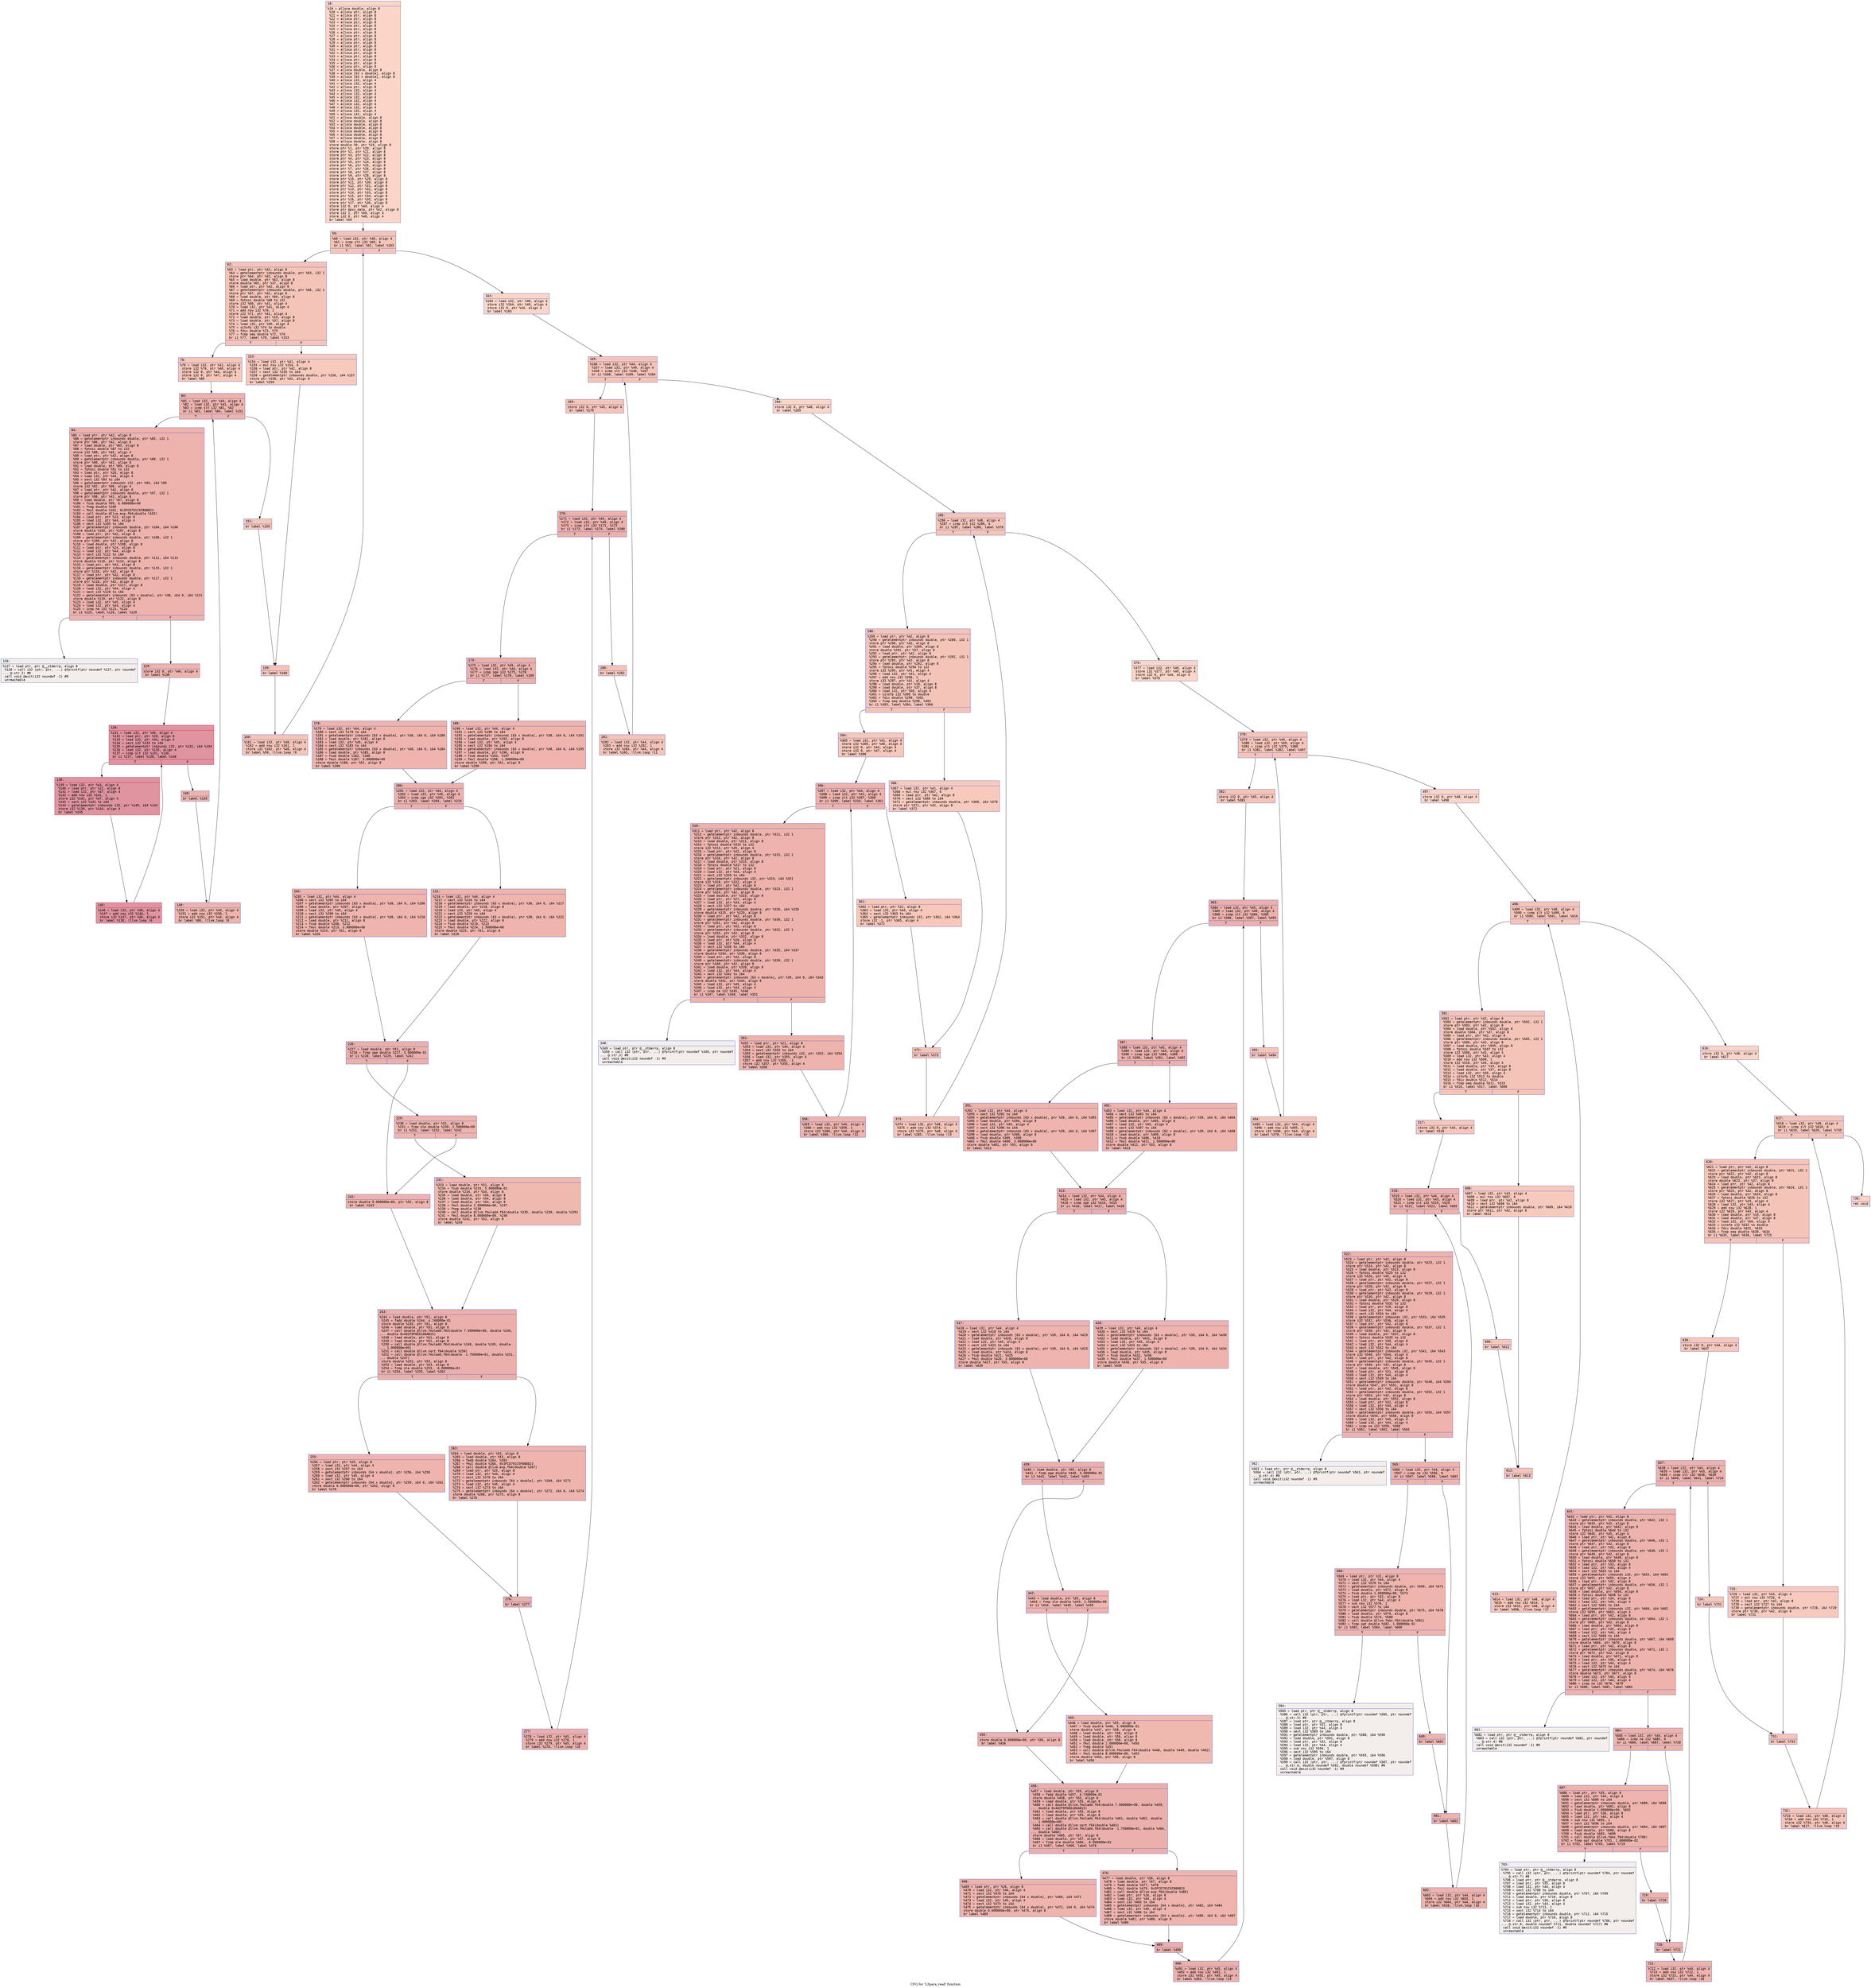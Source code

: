 digraph "CFG for 'L3para_read' function" {
	label="CFG for 'L3para_read' function";

	Node0x600000f6e530 [shape=record,color="#3d50c3ff", style=filled, fillcolor="#f5a08170" fontname="Courier",label="{18:\l|  %19 = alloca double, align 8\l  %20 = alloca ptr, align 8\l  %21 = alloca ptr, align 8\l  %22 = alloca ptr, align 8\l  %23 = alloca ptr, align 8\l  %24 = alloca ptr, align 8\l  %25 = alloca ptr, align 8\l  %26 = alloca ptr, align 8\l  %27 = alloca ptr, align 8\l  %28 = alloca ptr, align 8\l  %29 = alloca ptr, align 8\l  %30 = alloca ptr, align 8\l  %31 = alloca ptr, align 8\l  %32 = alloca ptr, align 8\l  %33 = alloca ptr, align 8\l  %34 = alloca ptr, align 8\l  %35 = alloca ptr, align 8\l  %36 = alloca ptr, align 8\l  %37 = alloca double, align 8\l  %38 = alloca [63 x double], align 8\l  %39 = alloca [63 x double], align 8\l  %40 = alloca i32, align 4\l  %41 = alloca i32, align 4\l  %42 = alloca ptr, align 8\l  %43 = alloca i32, align 4\l  %44 = alloca i32, align 4\l  %45 = alloca i32, align 4\l  %46 = alloca i32, align 4\l  %47 = alloca i32, align 4\l  %48 = alloca i32, align 4\l  %49 = alloca i32, align 4\l  %50 = alloca i32, align 4\l  %51 = alloca double, align 8\l  %52 = alloca double, align 8\l  %53 = alloca double, align 8\l  %54 = alloca double, align 8\l  %55 = alloca double, align 8\l  %56 = alloca double, align 8\l  %57 = alloca double, align 8\l  %58 = alloca double, align 8\l  store double %0, ptr %19, align 8\l  store ptr %1, ptr %20, align 8\l  store ptr %2, ptr %21, align 8\l  store ptr %3, ptr %22, align 8\l  store ptr %4, ptr %23, align 8\l  store ptr %5, ptr %24, align 8\l  store ptr %6, ptr %25, align 8\l  store ptr %7, ptr %26, align 8\l  store ptr %8, ptr %27, align 8\l  store ptr %9, ptr %28, align 8\l  store ptr %10, ptr %29, align 8\l  store ptr %11, ptr %30, align 8\l  store ptr %12, ptr %31, align 8\l  store ptr %13, ptr %32, align 8\l  store ptr %14, ptr %33, align 8\l  store ptr %15, ptr %34, align 8\l  store ptr %16, ptr %35, align 8\l  store ptr %17, ptr %36, align 8\l  store i32 0, ptr %40, align 4\l  store ptr @psy_data, ptr %42, align 8\l  store i32 1, ptr %50, align 4\l  store i32 0, ptr %48, align 4\l  br label %59\l}"];
	Node0x600000f6e530 -> Node0x600000f6efd0[tooltip="18 -> 59\nProbability 100.00%" ];
	Node0x600000f6efd0 [shape=record,color="#3d50c3ff", style=filled, fillcolor="#e97a5f70" fontname="Courier",label="{59:\l|  %60 = load i32, ptr %48, align 4\l  %61 = icmp slt i32 %60, 6\l  br i1 %61, label %62, label %163\l|{<s0>T|<s1>F}}"];
	Node0x600000f6efd0:s0 -> Node0x600000f6f020[tooltip="59 -> 62\nProbability 96.88%" ];
	Node0x600000f6efd0:s1 -> Node0x600000f6f4d0[tooltip="59 -> 163\nProbability 3.12%" ];
	Node0x600000f6f020 [shape=record,color="#3d50c3ff", style=filled, fillcolor="#e97a5f70" fontname="Courier",label="{62:\l|  %63 = load ptr, ptr %42, align 8\l  %64 = getelementptr inbounds double, ptr %63, i32 1\l  store ptr %64, ptr %42, align 8\l  %65 = load double, ptr %63, align 8\l  store double %65, ptr %37, align 8\l  %66 = load ptr, ptr %42, align 8\l  %67 = getelementptr inbounds double, ptr %66, i32 1\l  store ptr %67, ptr %42, align 8\l  %68 = load double, ptr %66, align 8\l  %69 = fptosi double %68 to i32\l  store i32 %69, ptr %41, align 4\l  %70 = load i32, ptr %41, align 4\l  %71 = add nsw i32 %70, 1\l  store i32 %71, ptr %41, align 4\l  %72 = load double, ptr %19, align 8\l  %73 = load double, ptr %37, align 8\l  %74 = load i32, ptr %50, align 4\l  %75 = sitofp i32 %74 to double\l  %76 = fdiv double %73, %75\l  %77 = fcmp oeq double %72, %76\l  br i1 %77, label %78, label %153\l|{<s0>T|<s1>F}}"];
	Node0x600000f6f020:s0 -> Node0x600000f6f070[tooltip="62 -> 78\nProbability 62.50%" ];
	Node0x600000f6f020:s1 -> Node0x600000f6f3e0[tooltip="62 -> 153\nProbability 37.50%" ];
	Node0x600000f6f070 [shape=record,color="#3d50c3ff", style=filled, fillcolor="#ec7f6370" fontname="Courier",label="{78:\l|  %79 = load i32, ptr %41, align 4\l  store i32 %79, ptr %40, align 4\l  store i32 0, ptr %44, align 4\l  store i32 0, ptr %47, align 4\l  br label %80\l}"];
	Node0x600000f6f070 -> Node0x600000f6f0c0[tooltip="78 -> 80\nProbability 100.00%" ];
	Node0x600000f6f0c0 [shape=record,color="#3d50c3ff", style=filled, fillcolor="#d6524470" fontname="Courier",label="{80:\l|  %81 = load i32, ptr %44, align 4\l  %82 = load i32, ptr %41, align 4\l  %83 = icmp slt i32 %81, %82\l  br i1 %83, label %84, label %152\l|{<s0>T|<s1>F}}"];
	Node0x600000f6f0c0:s0 -> Node0x600000f6f110[tooltip="80 -> 84\nProbability 96.88%" ];
	Node0x600000f6f0c0:s1 -> Node0x600000f6f390[tooltip="80 -> 152\nProbability 3.12%" ];
	Node0x600000f6f110 [shape=record,color="#3d50c3ff", style=filled, fillcolor="#d6524470" fontname="Courier",label="{84:\l|  %85 = load ptr, ptr %42, align 8\l  %86 = getelementptr inbounds double, ptr %85, i32 1\l  store ptr %86, ptr %42, align 8\l  %87 = load double, ptr %85, align 8\l  %88 = fptosi double %87 to i32\l  store i32 %88, ptr %45, align 4\l  %89 = load ptr, ptr %42, align 8\l  %90 = getelementptr inbounds double, ptr %89, i32 1\l  store ptr %90, ptr %42, align 8\l  %91 = load double, ptr %89, align 8\l  %92 = fptosi double %91 to i32\l  %93 = load ptr, ptr %20, align 8\l  %94 = load i32, ptr %44, align 4\l  %95 = sext i32 %94 to i64\l  %96 = getelementptr inbounds i32, ptr %93, i64 %95\l  store i32 %92, ptr %96, align 4\l  %97 = load ptr, ptr %42, align 8\l  %98 = getelementptr inbounds double, ptr %97, i32 1\l  store ptr %98, ptr %42, align 8\l  %99 = load double, ptr %97, align 8\l  %100 = fsub double %99, 6.000000e+00\l  %101 = fneg double %100\l  %102 = fmul double %101, 0x3FCD791C5F888823\l  %103 = call double @llvm.exp.f64(double %102)\l  %104 = load ptr, ptr %23, align 8\l  %105 = load i32, ptr %44, align 4\l  %106 = sext i32 %105 to i64\l  %107 = getelementptr inbounds double, ptr %104, i64 %106\l  store double %103, ptr %107, align 8\l  %108 = load ptr, ptr %42, align 8\l  %109 = getelementptr inbounds double, ptr %108, i32 1\l  store ptr %109, ptr %42, align 8\l  %110 = load double, ptr %108, align 8\l  %111 = load ptr, ptr %24, align 8\l  %112 = load i32, ptr %44, align 4\l  %113 = sext i32 %112 to i64\l  %114 = getelementptr inbounds double, ptr %111, i64 %113\l  store double %110, ptr %114, align 8\l  %115 = load ptr, ptr %42, align 8\l  %116 = getelementptr inbounds double, ptr %115, i32 1\l  store ptr %116, ptr %42, align 8\l  %117 = load ptr, ptr %42, align 8\l  %118 = getelementptr inbounds double, ptr %117, i32 1\l  store ptr %118, ptr %42, align 8\l  %119 = load double, ptr %117, align 8\l  %120 = load i32, ptr %44, align 4\l  %121 = sext i32 %120 to i64\l  %122 = getelementptr inbounds [63 x double], ptr %38, i64 0, i64 %121\l  store double %119, ptr %122, align 8\l  %123 = load i32, ptr %45, align 4\l  %124 = load i32, ptr %44, align 4\l  %125 = icmp ne i32 %123, %124\l  br i1 %125, label %126, label %129\l|{<s0>T|<s1>F}}"];
	Node0x600000f6f110:s0 -> Node0x600000f6f160[tooltip="84 -> 126\nProbability 0.00%" ];
	Node0x600000f6f110:s1 -> Node0x600000f6f1b0[tooltip="84 -> 129\nProbability 100.00%" ];
	Node0x600000f6f160 [shape=record,color="#3d50c3ff", style=filled, fillcolor="#e5d8d170" fontname="Courier",label="{126:\l|  %127 = load ptr, ptr @__stderrp, align 8\l  %128 = call i32 (ptr, ptr, ...) @fprintf(ptr noundef %127, ptr noundef\l... @.str.2) #8\l  call void @exit(i32 noundef -1) #9\l  unreachable\l}"];
	Node0x600000f6f1b0 [shape=record,color="#3d50c3ff", style=filled, fillcolor="#d6524470" fontname="Courier",label="{129:\l|  store i32 0, ptr %46, align 4\l  br label %130\l}"];
	Node0x600000f6f1b0 -> Node0x600000f6f200[tooltip="129 -> 130\nProbability 100.00%" ];
	Node0x600000f6f200 [shape=record,color="#b70d28ff", style=filled, fillcolor="#b70d2870" fontname="Courier",label="{130:\l|  %131 = load i32, ptr %46, align 4\l  %132 = load ptr, ptr %20, align 8\l  %133 = load i32, ptr %44, align 4\l  %134 = sext i32 %133 to i64\l  %135 = getelementptr inbounds i32, ptr %132, i64 %134\l  %136 = load i32, ptr %135, align 4\l  %137 = icmp slt i32 %131, %136\l  br i1 %137, label %138, label %148\l|{<s0>T|<s1>F}}"];
	Node0x600000f6f200:s0 -> Node0x600000f6f250[tooltip="130 -> 138\nProbability 96.88%" ];
	Node0x600000f6f200:s1 -> Node0x600000f6f2f0[tooltip="130 -> 148\nProbability 3.12%" ];
	Node0x600000f6f250 [shape=record,color="#b70d28ff", style=filled, fillcolor="#b70d2870" fontname="Courier",label="{138:\l|  %139 = load i32, ptr %44, align 4\l  %140 = load ptr, ptr %22, align 8\l  %141 = load i32, ptr %47, align 4\l  %142 = add nsw i32 %141, 1\l  store i32 %142, ptr %47, align 4\l  %143 = sext i32 %141 to i64\l  %144 = getelementptr inbounds i32, ptr %140, i64 %143\l  store i32 %139, ptr %144, align 4\l  br label %145\l}"];
	Node0x600000f6f250 -> Node0x600000f6f2a0[tooltip="138 -> 145\nProbability 100.00%" ];
	Node0x600000f6f2a0 [shape=record,color="#b70d28ff", style=filled, fillcolor="#b70d2870" fontname="Courier",label="{145:\l|  %146 = load i32, ptr %46, align 4\l  %147 = add nsw i32 %146, 1\l  store i32 %147, ptr %46, align 4\l  br label %130, !llvm.loop !6\l}"];
	Node0x600000f6f2a0 -> Node0x600000f6f200[tooltip="145 -> 130\nProbability 100.00%" ];
	Node0x600000f6f2f0 [shape=record,color="#3d50c3ff", style=filled, fillcolor="#d6524470" fontname="Courier",label="{148:\l|  br label %149\l}"];
	Node0x600000f6f2f0 -> Node0x600000f6f340[tooltip="148 -> 149\nProbability 100.00%" ];
	Node0x600000f6f340 [shape=record,color="#3d50c3ff", style=filled, fillcolor="#d6524470" fontname="Courier",label="{149:\l|  %150 = load i32, ptr %44, align 4\l  %151 = add nsw i32 %150, 1\l  store i32 %151, ptr %44, align 4\l  br label %80, !llvm.loop !8\l}"];
	Node0x600000f6f340 -> Node0x600000f6f0c0[tooltip="149 -> 80\nProbability 100.00%" ];
	Node0x600000f6f390 [shape=record,color="#3d50c3ff", style=filled, fillcolor="#ec7f6370" fontname="Courier",label="{152:\l|  br label %159\l}"];
	Node0x600000f6f390 -> Node0x600000f6f430[tooltip="152 -> 159\nProbability 100.00%" ];
	Node0x600000f6f3e0 [shape=record,color="#3d50c3ff", style=filled, fillcolor="#ef886b70" fontname="Courier",label="{153:\l|  %154 = load i32, ptr %41, align 4\l  %155 = mul nsw i32 %154, 6\l  %156 = load ptr, ptr %42, align 8\l  %157 = sext i32 %155 to i64\l  %158 = getelementptr inbounds double, ptr %156, i64 %157\l  store ptr %158, ptr %42, align 8\l  br label %159\l}"];
	Node0x600000f6f3e0 -> Node0x600000f6f430[tooltip="153 -> 159\nProbability 100.00%" ];
	Node0x600000f6f430 [shape=record,color="#3d50c3ff", style=filled, fillcolor="#e97a5f70" fontname="Courier",label="{159:\l|  br label %160\l}"];
	Node0x600000f6f430 -> Node0x600000f6f480[tooltip="159 -> 160\nProbability 100.00%" ];
	Node0x600000f6f480 [shape=record,color="#3d50c3ff", style=filled, fillcolor="#e97a5f70" fontname="Courier",label="{160:\l|  %161 = load i32, ptr %48, align 4\l  %162 = add nsw i32 %161, 1\l  store i32 %162, ptr %48, align 4\l  br label %59, !llvm.loop !9\l}"];
	Node0x600000f6f480 -> Node0x600000f6efd0[tooltip="160 -> 59\nProbability 100.00%" ];
	Node0x600000f6f4d0 [shape=record,color="#3d50c3ff", style=filled, fillcolor="#f5a08170" fontname="Courier",label="{163:\l|  %164 = load i32, ptr %40, align 4\l  store i32 %164, ptr %49, align 4\l  store i32 0, ptr %44, align 4\l  br label %165\l}"];
	Node0x600000f6f4d0 -> Node0x600000f6f520[tooltip="163 -> 165\nProbability 100.00%" ];
	Node0x600000f6f520 [shape=record,color="#3d50c3ff", style=filled, fillcolor="#e97a5f70" fontname="Courier",label="{165:\l|  %166 = load i32, ptr %44, align 4\l  %167 = load i32, ptr %49, align 4\l  %168 = icmp slt i32 %166, %167\l  br i1 %168, label %169, label %284\l|{<s0>T|<s1>F}}"];
	Node0x600000f6f520:s0 -> Node0x600000f6f570[tooltip="165 -> 169\nProbability 96.88%" ];
	Node0x600000f6f520:s1 -> Node0x600000f6fb60[tooltip="165 -> 284\nProbability 3.12%" ];
	Node0x600000f6f570 [shape=record,color="#3d50c3ff", style=filled, fillcolor="#e97a5f70" fontname="Courier",label="{169:\l|  store i32 0, ptr %45, align 4\l  br label %170\l}"];
	Node0x600000f6f570 -> Node0x600000f6f5c0[tooltip="169 -> 170\nProbability 100.00%" ];
	Node0x600000f6f5c0 [shape=record,color="#3d50c3ff", style=filled, fillcolor="#d24b4070" fontname="Courier",label="{170:\l|  %171 = load i32, ptr %45, align 4\l  %172 = load i32, ptr %49, align 4\l  %173 = icmp slt i32 %171, %172\l  br i1 %173, label %174, label %280\l|{<s0>T|<s1>F}}"];
	Node0x600000f6f5c0:s0 -> Node0x600000f6f610[tooltip="170 -> 174\nProbability 96.88%" ];
	Node0x600000f6f5c0:s1 -> Node0x600000f6fac0[tooltip="170 -> 280\nProbability 3.12%" ];
	Node0x600000f6f610 [shape=record,color="#3d50c3ff", style=filled, fillcolor="#d24b4070" fontname="Courier",label="{174:\l|  %175 = load i32, ptr %45, align 4\l  %176 = load i32, ptr %44, align 4\l  %177 = icmp sge i32 %175, %176\l  br i1 %177, label %178, label %189\l|{<s0>T|<s1>F}}"];
	Node0x600000f6f610:s0 -> Node0x600000f6f660[tooltip="174 -> 178\nProbability 50.00%" ];
	Node0x600000f6f610:s1 -> Node0x600000f6f6b0[tooltip="174 -> 189\nProbability 50.00%" ];
	Node0x600000f6f660 [shape=record,color="#3d50c3ff", style=filled, fillcolor="#d8564670" fontname="Courier",label="{178:\l|  %179 = load i32, ptr %44, align 4\l  %180 = sext i32 %179 to i64\l  %181 = getelementptr inbounds [63 x double], ptr %38, i64 0, i64 %180\l  %182 = load double, ptr %181, align 8\l  %183 = load i32, ptr %45, align 4\l  %184 = sext i32 %183 to i64\l  %185 = getelementptr inbounds [63 x double], ptr %38, i64 0, i64 %184\l  %186 = load double, ptr %185, align 8\l  %187 = fsub double %182, %186\l  %188 = fmul double %187, 3.000000e+00\l  store double %188, ptr %51, align 8\l  br label %200\l}"];
	Node0x600000f6f660 -> Node0x600000f6f700[tooltip="178 -> 200\nProbability 100.00%" ];
	Node0x600000f6f6b0 [shape=record,color="#3d50c3ff", style=filled, fillcolor="#d8564670" fontname="Courier",label="{189:\l|  %190 = load i32, ptr %44, align 4\l  %191 = sext i32 %190 to i64\l  %192 = getelementptr inbounds [63 x double], ptr %38, i64 0, i64 %191\l  %193 = load double, ptr %192, align 8\l  %194 = load i32, ptr %45, align 4\l  %195 = sext i32 %194 to i64\l  %196 = getelementptr inbounds [63 x double], ptr %38, i64 0, i64 %195\l  %197 = load double, ptr %196, align 8\l  %198 = fsub double %193, %197\l  %199 = fmul double %198, 1.500000e+00\l  store double %199, ptr %51, align 8\l  br label %200\l}"];
	Node0x600000f6f6b0 -> Node0x600000f6f700[tooltip="189 -> 200\nProbability 100.00%" ];
	Node0x600000f6f700 [shape=record,color="#3d50c3ff", style=filled, fillcolor="#d24b4070" fontname="Courier",label="{200:\l|  %201 = load i32, ptr %44, align 4\l  %202 = load i32, ptr %45, align 4\l  %203 = icmp sge i32 %201, %202\l  br i1 %203, label %204, label %215\l|{<s0>T|<s1>F}}"];
	Node0x600000f6f700:s0 -> Node0x600000f6f750[tooltip="200 -> 204\nProbability 50.00%" ];
	Node0x600000f6f700:s1 -> Node0x600000f6f7a0[tooltip="200 -> 215\nProbability 50.00%" ];
	Node0x600000f6f750 [shape=record,color="#3d50c3ff", style=filled, fillcolor="#d8564670" fontname="Courier",label="{204:\l|  %205 = load i32, ptr %44, align 4\l  %206 = sext i32 %205 to i64\l  %207 = getelementptr inbounds [63 x double], ptr %38, i64 0, i64 %206\l  %208 = load double, ptr %207, align 8\l  %209 = load i32, ptr %45, align 4\l  %210 = sext i32 %209 to i64\l  %211 = getelementptr inbounds [63 x double], ptr %38, i64 0, i64 %210\l  %212 = load double, ptr %211, align 8\l  %213 = fsub double %208, %212\l  %214 = fmul double %213, 3.000000e+00\l  store double %214, ptr %51, align 8\l  br label %226\l}"];
	Node0x600000f6f750 -> Node0x600000f6f7f0[tooltip="204 -> 226\nProbability 100.00%" ];
	Node0x600000f6f7a0 [shape=record,color="#3d50c3ff", style=filled, fillcolor="#d8564670" fontname="Courier",label="{215:\l|  %216 = load i32, ptr %44, align 4\l  %217 = sext i32 %216 to i64\l  %218 = getelementptr inbounds [63 x double], ptr %38, i64 0, i64 %217\l  %219 = load double, ptr %218, align 8\l  %220 = load i32, ptr %45, align 4\l  %221 = sext i32 %220 to i64\l  %222 = getelementptr inbounds [63 x double], ptr %38, i64 0, i64 %221\l  %223 = load double, ptr %222, align 8\l  %224 = fsub double %219, %223\l  %225 = fmul double %224, 1.500000e+00\l  store double %225, ptr %51, align 8\l  br label %226\l}"];
	Node0x600000f6f7a0 -> Node0x600000f6f7f0[tooltip="215 -> 226\nProbability 100.00%" ];
	Node0x600000f6f7f0 [shape=record,color="#3d50c3ff", style=filled, fillcolor="#d24b4070" fontname="Courier",label="{226:\l|  %227 = load double, ptr %51, align 8\l  %228 = fcmp oge double %227, 5.000000e-01\l  br i1 %228, label %229, label %242\l|{<s0>T|<s1>F}}"];
	Node0x600000f6f7f0:s0 -> Node0x600000f6f840[tooltip="226 -> 229\nProbability 50.00%" ];
	Node0x600000f6f7f0:s1 -> Node0x600000f6f8e0[tooltip="226 -> 242\nProbability 50.00%" ];
	Node0x600000f6f840 [shape=record,color="#3d50c3ff", style=filled, fillcolor="#d8564670" fontname="Courier",label="{229:\l|  %230 = load double, ptr %51, align 8\l  %231 = fcmp ole double %230, 2.500000e+00\l  br i1 %231, label %232, label %242\l|{<s0>T|<s1>F}}"];
	Node0x600000f6f840:s0 -> Node0x600000f6f890[tooltip="229 -> 232\nProbability 50.00%" ];
	Node0x600000f6f840:s1 -> Node0x600000f6f8e0[tooltip="229 -> 242\nProbability 50.00%" ];
	Node0x600000f6f890 [shape=record,color="#3d50c3ff", style=filled, fillcolor="#de614d70" fontname="Courier",label="{232:\l|  %233 = load double, ptr %51, align 8\l  %234 = fsub double %233, 5.000000e-01\l  store double %234, ptr %54, align 8\l  %235 = load double, ptr %54, align 8\l  %236 = load double, ptr %54, align 8\l  %237 = load double, ptr %54, align 8\l  %238 = fmul double 2.000000e+00, %237\l  %239 = fneg double %238\l  %240 = call double @llvm.fmuladd.f64(double %235, double %236, double %239)\l  %241 = fmul double 8.000000e+00, %240\l  store double %241, ptr %52, align 8\l  br label %243\l}"];
	Node0x600000f6f890 -> Node0x600000f6f930[tooltip="232 -> 243\nProbability 100.00%" ];
	Node0x600000f6f8e0 [shape=record,color="#3d50c3ff", style=filled, fillcolor="#d6524470" fontname="Courier",label="{242:\l|  store double 0.000000e+00, ptr %52, align 8\l  br label %243\l}"];
	Node0x600000f6f8e0 -> Node0x600000f6f930[tooltip="242 -> 243\nProbability 100.00%" ];
	Node0x600000f6f930 [shape=record,color="#3d50c3ff", style=filled, fillcolor="#d24b4070" fontname="Courier",label="{243:\l|  %244 = load double, ptr %51, align 8\l  %245 = fadd double %244, 4.740000e-01\l  store double %245, ptr %51, align 8\l  %246 = load double, ptr %51, align 8\l  %247 = call double @llvm.fmuladd.f64(double 7.500000e+00, double %246,\l... double 0x402F9F6E6106AB15)\l  %248 = load double, ptr %51, align 8\l  %249 = load double, ptr %51, align 8\l  %250 = call double @llvm.fmuladd.f64(double %248, double %249, double\l... 1.000000e+00)\l  %251 = call double @llvm.sqrt.f64(double %250)\l  %252 = call double @llvm.fmuladd.f64(double -1.750000e+01, double %251,\l... double %247)\l  store double %252, ptr %53, align 8\l  %253 = load double, ptr %53, align 8\l  %254 = fcmp ole double %253, -6.000000e+01\l  br i1 %254, label %255, label %263\l|{<s0>T|<s1>F}}"];
	Node0x600000f6f930:s0 -> Node0x600000f6f980[tooltip="243 -> 255\nProbability 50.00%" ];
	Node0x600000f6f930:s1 -> Node0x600000f6f9d0[tooltip="243 -> 263\nProbability 50.00%" ];
	Node0x600000f6f980 [shape=record,color="#3d50c3ff", style=filled, fillcolor="#d8564670" fontname="Courier",label="{255:\l|  %256 = load ptr, ptr %25, align 8\l  %257 = load i32, ptr %44, align 4\l  %258 = sext i32 %257 to i64\l  %259 = getelementptr inbounds [64 x double], ptr %256, i64 %258\l  %260 = load i32, ptr %45, align 4\l  %261 = sext i32 %260 to i64\l  %262 = getelementptr inbounds [64 x double], ptr %259, i64 0, i64 %261\l  store double 0.000000e+00, ptr %262, align 8\l  br label %276\l}"];
	Node0x600000f6f980 -> Node0x600000f6fa20[tooltip="255 -> 276\nProbability 100.00%" ];
	Node0x600000f6f9d0 [shape=record,color="#3d50c3ff", style=filled, fillcolor="#d8564670" fontname="Courier",label="{263:\l|  %264 = load double, ptr %52, align 8\l  %265 = load double, ptr %53, align 8\l  %266 = fadd double %264, %265\l  %267 = fmul double %266, 0x3FCD791C5F888823\l  %268 = call double @llvm.exp.f64(double %267)\l  %269 = load ptr, ptr %25, align 8\l  %270 = load i32, ptr %44, align 4\l  %271 = sext i32 %270 to i64\l  %272 = getelementptr inbounds [64 x double], ptr %269, i64 %271\l  %273 = load i32, ptr %45, align 4\l  %274 = sext i32 %273 to i64\l  %275 = getelementptr inbounds [64 x double], ptr %272, i64 0, i64 %274\l  store double %268, ptr %275, align 8\l  br label %276\l}"];
	Node0x600000f6f9d0 -> Node0x600000f6fa20[tooltip="263 -> 276\nProbability 100.00%" ];
	Node0x600000f6fa20 [shape=record,color="#3d50c3ff", style=filled, fillcolor="#d24b4070" fontname="Courier",label="{276:\l|  br label %277\l}"];
	Node0x600000f6fa20 -> Node0x600000f6fa70[tooltip="276 -> 277\nProbability 100.00%" ];
	Node0x600000f6fa70 [shape=record,color="#3d50c3ff", style=filled, fillcolor="#d24b4070" fontname="Courier",label="{277:\l|  %278 = load i32, ptr %45, align 4\l  %279 = add nsw i32 %278, 1\l  store i32 %279, ptr %45, align 4\l  br label %170, !llvm.loop !10\l}"];
	Node0x600000f6fa70 -> Node0x600000f6f5c0[tooltip="277 -> 170\nProbability 100.00%" ];
	Node0x600000f6fac0 [shape=record,color="#3d50c3ff", style=filled, fillcolor="#e97a5f70" fontname="Courier",label="{280:\l|  br label %281\l}"];
	Node0x600000f6fac0 -> Node0x600000f6fb10[tooltip="280 -> 281\nProbability 100.00%" ];
	Node0x600000f6fb10 [shape=record,color="#3d50c3ff", style=filled, fillcolor="#e97a5f70" fontname="Courier",label="{281:\l|  %282 = load i32, ptr %44, align 4\l  %283 = add nsw i32 %282, 1\l  store i32 %283, ptr %44, align 4\l  br label %165, !llvm.loop !11\l}"];
	Node0x600000f6fb10 -> Node0x600000f6f520[tooltip="281 -> 165\nProbability 100.00%" ];
	Node0x600000f6fb60 [shape=record,color="#3d50c3ff", style=filled, fillcolor="#f5a08170" fontname="Courier",label="{284:\l|  store i32 0, ptr %48, align 4\l  br label %285\l}"];
	Node0x600000f6fb60 -> Node0x600000f6fbb0[tooltip="284 -> 285\nProbability 100.00%" ];
	Node0x600000f6fbb0 [shape=record,color="#3d50c3ff", style=filled, fillcolor="#e97a5f70" fontname="Courier",label="{285:\l|  %286 = load i32, ptr %48, align 4\l  %287 = icmp slt i32 %286, 6\l  br i1 %287, label %288, label %376\l|{<s0>T|<s1>F}}"];
	Node0x600000f6fbb0:s0 -> Node0x600000f6fc00[tooltip="285 -> 288\nProbability 96.88%" ];
	Node0x600000f6fbb0:s1 -> Node0x600000f6ff70[tooltip="285 -> 376\nProbability 3.12%" ];
	Node0x600000f6fc00 [shape=record,color="#3d50c3ff", style=filled, fillcolor="#e97a5f70" fontname="Courier",label="{288:\l|  %289 = load ptr, ptr %42, align 8\l  %290 = getelementptr inbounds double, ptr %289, i32 1\l  store ptr %290, ptr %42, align 8\l  %291 = load double, ptr %289, align 8\l  store double %291, ptr %37, align 8\l  %292 = load ptr, ptr %42, align 8\l  %293 = getelementptr inbounds double, ptr %292, i32 1\l  store ptr %293, ptr %42, align 8\l  %294 = load double, ptr %292, align 8\l  %295 = fptosi double %294 to i32\l  store i32 %295, ptr %41, align 4\l  %296 = load i32, ptr %41, align 4\l  %297 = add nsw i32 %296, 1\l  store i32 %297, ptr %41, align 4\l  %298 = load double, ptr %19, align 8\l  %299 = load double, ptr %37, align 8\l  %300 = load i32, ptr %50, align 4\l  %301 = sitofp i32 %300 to double\l  %302 = fdiv double %299, %301\l  %303 = fcmp oeq double %298, %302\l  br i1 %303, label %304, label %366\l|{<s0>T|<s1>F}}"];
	Node0x600000f6fc00:s0 -> Node0x600000f6fc50[tooltip="288 -> 304\nProbability 62.50%" ];
	Node0x600000f6fc00:s1 -> Node0x600000f6fe80[tooltip="288 -> 366\nProbability 37.50%" ];
	Node0x600000f6fc50 [shape=record,color="#3d50c3ff", style=filled, fillcolor="#ec7f6370" fontname="Courier",label="{304:\l|  %305 = load i32, ptr %41, align 4\l  store i32 %305, ptr %40, align 4\l  store i32 0, ptr %44, align 4\l  store i32 0, ptr %47, align 4\l  br label %306\l}"];
	Node0x600000f6fc50 -> Node0x600000f6fca0[tooltip="304 -> 306\nProbability 100.00%" ];
	Node0x600000f6fca0 [shape=record,color="#3d50c3ff", style=filled, fillcolor="#d6524470" fontname="Courier",label="{306:\l|  %307 = load i32, ptr %44, align 4\l  %308 = load i32, ptr %41, align 4\l  %309 = icmp slt i32 %307, %308\l  br i1 %309, label %310, label %361\l|{<s0>T|<s1>F}}"];
	Node0x600000f6fca0:s0 -> Node0x600000f6fcf0[tooltip="306 -> 310\nProbability 96.88%" ];
	Node0x600000f6fca0:s1 -> Node0x600000f6fe30[tooltip="306 -> 361\nProbability 3.12%" ];
	Node0x600000f6fcf0 [shape=record,color="#3d50c3ff", style=filled, fillcolor="#d6524470" fontname="Courier",label="{310:\l|  %311 = load ptr, ptr %42, align 8\l  %312 = getelementptr inbounds double, ptr %311, i32 1\l  store ptr %312, ptr %42, align 8\l  %313 = load double, ptr %311, align 8\l  %314 = fptosi double %313 to i32\l  store i32 %314, ptr %45, align 4\l  %315 = load ptr, ptr %42, align 8\l  %316 = getelementptr inbounds double, ptr %315, i32 1\l  store ptr %316, ptr %42, align 8\l  %317 = load double, ptr %315, align 8\l  %318 = fptosi double %317 to i32\l  %319 = load ptr, ptr %21, align 8\l  %320 = load i32, ptr %44, align 4\l  %321 = sext i32 %320 to i64\l  %322 = getelementptr inbounds i32, ptr %319, i64 %321\l  store i32 %318, ptr %322, align 4\l  %323 = load ptr, ptr %42, align 8\l  %324 = getelementptr inbounds double, ptr %323, i32 1\l  store ptr %324, ptr %42, align 8\l  %325 = load double, ptr %323, align 8\l  %326 = load ptr, ptr %27, align 8\l  %327 = load i32, ptr %44, align 4\l  %328 = sext i32 %327 to i64\l  %329 = getelementptr inbounds double, ptr %326, i64 %328\l  store double %325, ptr %329, align 8\l  %330 = load ptr, ptr %42, align 8\l  %331 = getelementptr inbounds double, ptr %330, i32 1\l  store ptr %331, ptr %42, align 8\l  %332 = load ptr, ptr %42, align 8\l  %333 = getelementptr inbounds double, ptr %332, i32 1\l  store ptr %333, ptr %42, align 8\l  %334 = load double, ptr %332, align 8\l  %335 = load ptr, ptr %28, align 8\l  %336 = load i32, ptr %44, align 4\l  %337 = sext i32 %336 to i64\l  %338 = getelementptr inbounds double, ptr %335, i64 %337\l  store double %334, ptr %338, align 8\l  %339 = load ptr, ptr %42, align 8\l  %340 = getelementptr inbounds double, ptr %339, i32 1\l  store ptr %340, ptr %42, align 8\l  %341 = load double, ptr %339, align 8\l  %342 = load i32, ptr %44, align 4\l  %343 = sext i32 %342 to i64\l  %344 = getelementptr inbounds [63 x double], ptr %39, i64 0, i64 %343\l  store double %341, ptr %344, align 8\l  %345 = load i32, ptr %45, align 4\l  %346 = load i32, ptr %44, align 4\l  %347 = icmp ne i32 %345, %346\l  br i1 %347, label %348, label %351\l|{<s0>T|<s1>F}}"];
	Node0x600000f6fcf0:s0 -> Node0x600000f6fd40[tooltip="310 -> 348\nProbability 0.00%" ];
	Node0x600000f6fcf0:s1 -> Node0x600000f6fd90[tooltip="310 -> 351\nProbability 100.00%" ];
	Node0x600000f6fd40 [shape=record,color="#3d50c3ff", style=filled, fillcolor="#e5d8d170" fontname="Courier",label="{348:\l|  %349 = load ptr, ptr @__stderrp, align 8\l  %350 = call i32 (ptr, ptr, ...) @fprintf(ptr noundef %349, ptr noundef\l... @.str.3) #8\l  call void @exit(i32 noundef -1) #9\l  unreachable\l}"];
	Node0x600000f6fd90 [shape=record,color="#3d50c3ff", style=filled, fillcolor="#d6524470" fontname="Courier",label="{351:\l|  %352 = load ptr, ptr %21, align 8\l  %353 = load i32, ptr %44, align 4\l  %354 = sext i32 %353 to i64\l  %355 = getelementptr inbounds i32, ptr %352, i64 %354\l  %356 = load i32, ptr %355, align 4\l  %357 = add nsw i32 %356, -1\l  store i32 %357, ptr %355, align 4\l  br label %358\l}"];
	Node0x600000f6fd90 -> Node0x600000f6fde0[tooltip="351 -> 358\nProbability 100.00%" ];
	Node0x600000f6fde0 [shape=record,color="#3d50c3ff", style=filled, fillcolor="#d6524470" fontname="Courier",label="{358:\l|  %359 = load i32, ptr %44, align 4\l  %360 = add nsw i32 %359, 1\l  store i32 %360, ptr %44, align 4\l  br label %306, !llvm.loop !12\l}"];
	Node0x600000f6fde0 -> Node0x600000f6fca0[tooltip="358 -> 306\nProbability 100.00%" ];
	Node0x600000f6fe30 [shape=record,color="#3d50c3ff", style=filled, fillcolor="#ec7f6370" fontname="Courier",label="{361:\l|  %362 = load ptr, ptr %21, align 8\l  %363 = load i32, ptr %44, align 4\l  %364 = sext i32 %363 to i64\l  %365 = getelementptr inbounds i32, ptr %362, i64 %364\l  store i32 -1, ptr %365, align 4\l  br label %372\l}"];
	Node0x600000f6fe30 -> Node0x600000f6fed0[tooltip="361 -> 372\nProbability 100.00%" ];
	Node0x600000f6fe80 [shape=record,color="#3d50c3ff", style=filled, fillcolor="#ef886b70" fontname="Courier",label="{366:\l|  %367 = load i32, ptr %41, align 4\l  %368 = mul nsw i32 %367, 6\l  %369 = load ptr, ptr %42, align 8\l  %370 = sext i32 %368 to i64\l  %371 = getelementptr inbounds double, ptr %369, i64 %370\l  store ptr %371, ptr %42, align 8\l  br label %372\l}"];
	Node0x600000f6fe80 -> Node0x600000f6fed0[tooltip="366 -> 372\nProbability 100.00%" ];
	Node0x600000f6fed0 [shape=record,color="#3d50c3ff", style=filled, fillcolor="#e97a5f70" fontname="Courier",label="{372:\l|  br label %373\l}"];
	Node0x600000f6fed0 -> Node0x600000f6ff20[tooltip="372 -> 373\nProbability 100.00%" ];
	Node0x600000f6ff20 [shape=record,color="#3d50c3ff", style=filled, fillcolor="#e97a5f70" fontname="Courier",label="{373:\l|  %374 = load i32, ptr %48, align 4\l  %375 = add nsw i32 %374, 1\l  store i32 %375, ptr %48, align 4\l  br label %285, !llvm.loop !13\l}"];
	Node0x600000f6ff20 -> Node0x600000f6fbb0[tooltip="373 -> 285\nProbability 100.00%" ];
	Node0x600000f6ff70 [shape=record,color="#3d50c3ff", style=filled, fillcolor="#f5a08170" fontname="Courier",label="{376:\l|  %377 = load i32, ptr %40, align 4\l  store i32 %377, ptr %49, align 4\l  store i32 0, ptr %44, align 4\l  br label %378\l}"];
	Node0x600000f6ff70 -> Node0x600000f68000[tooltip="376 -> 378\nProbability 100.00%" ];
	Node0x600000f68000 [shape=record,color="#3d50c3ff", style=filled, fillcolor="#e97a5f70" fontname="Courier",label="{378:\l|  %379 = load i32, ptr %44, align 4\l  %380 = load i32, ptr %49, align 4\l  %381 = icmp slt i32 %379, %380\l  br i1 %381, label %382, label %497\l|{<s0>T|<s1>F}}"];
	Node0x600000f68000:s0 -> Node0x600000f68050[tooltip="378 -> 382\nProbability 96.88%" ];
	Node0x600000f68000:s1 -> Node0x600000f68640[tooltip="378 -> 497\nProbability 3.12%" ];
	Node0x600000f68050 [shape=record,color="#3d50c3ff", style=filled, fillcolor="#e97a5f70" fontname="Courier",label="{382:\l|  store i32 0, ptr %45, align 4\l  br label %383\l}"];
	Node0x600000f68050 -> Node0x600000f680a0[tooltip="382 -> 383\nProbability 100.00%" ];
	Node0x600000f680a0 [shape=record,color="#3d50c3ff", style=filled, fillcolor="#d24b4070" fontname="Courier",label="{383:\l|  %384 = load i32, ptr %45, align 4\l  %385 = load i32, ptr %49, align 4\l  %386 = icmp slt i32 %384, %385\l  br i1 %386, label %387, label %493\l|{<s0>T|<s1>F}}"];
	Node0x600000f680a0:s0 -> Node0x600000f680f0[tooltip="383 -> 387\nProbability 96.88%" ];
	Node0x600000f680a0:s1 -> Node0x600000f685a0[tooltip="383 -> 493\nProbability 3.12%" ];
	Node0x600000f680f0 [shape=record,color="#3d50c3ff", style=filled, fillcolor="#d24b4070" fontname="Courier",label="{387:\l|  %388 = load i32, ptr %45, align 4\l  %389 = load i32, ptr %44, align 4\l  %390 = icmp sge i32 %388, %389\l  br i1 %390, label %391, label %402\l|{<s0>T|<s1>F}}"];
	Node0x600000f680f0:s0 -> Node0x600000f68140[tooltip="387 -> 391\nProbability 50.00%" ];
	Node0x600000f680f0:s1 -> Node0x600000f68190[tooltip="387 -> 402\nProbability 50.00%" ];
	Node0x600000f68140 [shape=record,color="#3d50c3ff", style=filled, fillcolor="#d8564670" fontname="Courier",label="{391:\l|  %392 = load i32, ptr %44, align 4\l  %393 = sext i32 %392 to i64\l  %394 = getelementptr inbounds [63 x double], ptr %39, i64 0, i64 %393\l  %395 = load double, ptr %394, align 8\l  %396 = load i32, ptr %45, align 4\l  %397 = sext i32 %396 to i64\l  %398 = getelementptr inbounds [63 x double], ptr %39, i64 0, i64 %397\l  %399 = load double, ptr %398, align 8\l  %400 = fsub double %395, %399\l  %401 = fmul double %400, 3.000000e+00\l  store double %401, ptr %55, align 8\l  br label %413\l}"];
	Node0x600000f68140 -> Node0x600000f681e0[tooltip="391 -> 413\nProbability 100.00%" ];
	Node0x600000f68190 [shape=record,color="#3d50c3ff", style=filled, fillcolor="#d8564670" fontname="Courier",label="{402:\l|  %403 = load i32, ptr %44, align 4\l  %404 = sext i32 %403 to i64\l  %405 = getelementptr inbounds [63 x double], ptr %39, i64 0, i64 %404\l  %406 = load double, ptr %405, align 8\l  %407 = load i32, ptr %45, align 4\l  %408 = sext i32 %407 to i64\l  %409 = getelementptr inbounds [63 x double], ptr %39, i64 0, i64 %408\l  %410 = load double, ptr %409, align 8\l  %411 = fsub double %406, %410\l  %412 = fmul double %411, 1.500000e+00\l  store double %412, ptr %55, align 8\l  br label %413\l}"];
	Node0x600000f68190 -> Node0x600000f681e0[tooltip="402 -> 413\nProbability 100.00%" ];
	Node0x600000f681e0 [shape=record,color="#3d50c3ff", style=filled, fillcolor="#d24b4070" fontname="Courier",label="{413:\l|  %414 = load i32, ptr %44, align 4\l  %415 = load i32, ptr %45, align 4\l  %416 = icmp sge i32 %414, %415\l  br i1 %416, label %417, label %428\l|{<s0>T|<s1>F}}"];
	Node0x600000f681e0:s0 -> Node0x600000f68230[tooltip="413 -> 417\nProbability 50.00%" ];
	Node0x600000f681e0:s1 -> Node0x600000f68280[tooltip="413 -> 428\nProbability 50.00%" ];
	Node0x600000f68230 [shape=record,color="#3d50c3ff", style=filled, fillcolor="#d8564670" fontname="Courier",label="{417:\l|  %418 = load i32, ptr %44, align 4\l  %419 = sext i32 %418 to i64\l  %420 = getelementptr inbounds [63 x double], ptr %39, i64 0, i64 %419\l  %421 = load double, ptr %420, align 8\l  %422 = load i32, ptr %45, align 4\l  %423 = sext i32 %422 to i64\l  %424 = getelementptr inbounds [63 x double], ptr %39, i64 0, i64 %423\l  %425 = load double, ptr %424, align 8\l  %426 = fsub double %421, %425\l  %427 = fmul double %426, 3.000000e+00\l  store double %427, ptr %55, align 8\l  br label %439\l}"];
	Node0x600000f68230 -> Node0x600000f682d0[tooltip="417 -> 439\nProbability 100.00%" ];
	Node0x600000f68280 [shape=record,color="#3d50c3ff", style=filled, fillcolor="#d8564670" fontname="Courier",label="{428:\l|  %429 = load i32, ptr %44, align 4\l  %430 = sext i32 %429 to i64\l  %431 = getelementptr inbounds [63 x double], ptr %39, i64 0, i64 %430\l  %432 = load double, ptr %431, align 8\l  %433 = load i32, ptr %45, align 4\l  %434 = sext i32 %433 to i64\l  %435 = getelementptr inbounds [63 x double], ptr %39, i64 0, i64 %434\l  %436 = load double, ptr %435, align 8\l  %437 = fsub double %432, %436\l  %438 = fmul double %437, 1.500000e+00\l  store double %438, ptr %55, align 8\l  br label %439\l}"];
	Node0x600000f68280 -> Node0x600000f682d0[tooltip="428 -> 439\nProbability 100.00%" ];
	Node0x600000f682d0 [shape=record,color="#3d50c3ff", style=filled, fillcolor="#d24b4070" fontname="Courier",label="{439:\l|  %440 = load double, ptr %55, align 8\l  %441 = fcmp oge double %440, 5.000000e-01\l  br i1 %441, label %442, label %455\l|{<s0>T|<s1>F}}"];
	Node0x600000f682d0:s0 -> Node0x600000f68320[tooltip="439 -> 442\nProbability 50.00%" ];
	Node0x600000f682d0:s1 -> Node0x600000f683c0[tooltip="439 -> 455\nProbability 50.00%" ];
	Node0x600000f68320 [shape=record,color="#3d50c3ff", style=filled, fillcolor="#d8564670" fontname="Courier",label="{442:\l|  %443 = load double, ptr %55, align 8\l  %444 = fcmp ole double %443, 2.500000e+00\l  br i1 %444, label %445, label %455\l|{<s0>T|<s1>F}}"];
	Node0x600000f68320:s0 -> Node0x600000f68370[tooltip="442 -> 445\nProbability 50.00%" ];
	Node0x600000f68320:s1 -> Node0x600000f683c0[tooltip="442 -> 455\nProbability 50.00%" ];
	Node0x600000f68370 [shape=record,color="#3d50c3ff", style=filled, fillcolor="#de614d70" fontname="Courier",label="{445:\l|  %446 = load double, ptr %55, align 8\l  %447 = fsub double %446, 5.000000e-01\l  store double %447, ptr %58, align 8\l  %448 = load double, ptr %58, align 8\l  %449 = load double, ptr %58, align 8\l  %450 = load double, ptr %58, align 8\l  %451 = fmul double 2.000000e+00, %450\l  %452 = fneg double %451\l  %453 = call double @llvm.fmuladd.f64(double %448, double %449, double %452)\l  %454 = fmul double 8.000000e+00, %453\l  store double %454, ptr %56, align 8\l  br label %456\l}"];
	Node0x600000f68370 -> Node0x600000f68410[tooltip="445 -> 456\nProbability 100.00%" ];
	Node0x600000f683c0 [shape=record,color="#3d50c3ff", style=filled, fillcolor="#d6524470" fontname="Courier",label="{455:\l|  store double 0.000000e+00, ptr %56, align 8\l  br label %456\l}"];
	Node0x600000f683c0 -> Node0x600000f68410[tooltip="455 -> 456\nProbability 100.00%" ];
	Node0x600000f68410 [shape=record,color="#3d50c3ff", style=filled, fillcolor="#d24b4070" fontname="Courier",label="{456:\l|  %457 = load double, ptr %55, align 8\l  %458 = fadd double %457, 4.740000e-01\l  store double %458, ptr %55, align 8\l  %459 = load double, ptr %55, align 8\l  %460 = call double @llvm.fmuladd.f64(double 7.500000e+00, double %459,\l... double 0x402F9F6E6106AB15)\l  %461 = load double, ptr %55, align 8\l  %462 = load double, ptr %55, align 8\l  %463 = call double @llvm.fmuladd.f64(double %461, double %462, double\l... 1.000000e+00)\l  %464 = call double @llvm.sqrt.f64(double %463)\l  %465 = call double @llvm.fmuladd.f64(double -1.750000e+01, double %464,\l... double %460)\l  store double %465, ptr %57, align 8\l  %466 = load double, ptr %57, align 8\l  %467 = fcmp ole double %466, -6.000000e+01\l  br i1 %467, label %468, label %476\l|{<s0>T|<s1>F}}"];
	Node0x600000f68410:s0 -> Node0x600000f68460[tooltip="456 -> 468\nProbability 50.00%" ];
	Node0x600000f68410:s1 -> Node0x600000f684b0[tooltip="456 -> 476\nProbability 50.00%" ];
	Node0x600000f68460 [shape=record,color="#3d50c3ff", style=filled, fillcolor="#d8564670" fontname="Courier",label="{468:\l|  %469 = load ptr, ptr %26, align 8\l  %470 = load i32, ptr %44, align 4\l  %471 = sext i32 %470 to i64\l  %472 = getelementptr inbounds [64 x double], ptr %469, i64 %471\l  %473 = load i32, ptr %45, align 4\l  %474 = sext i32 %473 to i64\l  %475 = getelementptr inbounds [64 x double], ptr %472, i64 0, i64 %474\l  store double 0.000000e+00, ptr %475, align 8\l  br label %489\l}"];
	Node0x600000f68460 -> Node0x600000f68500[tooltip="468 -> 489\nProbability 100.00%" ];
	Node0x600000f684b0 [shape=record,color="#3d50c3ff", style=filled, fillcolor="#d8564670" fontname="Courier",label="{476:\l|  %477 = load double, ptr %56, align 8\l  %478 = load double, ptr %57, align 8\l  %479 = fadd double %477, %478\l  %480 = fmul double %479, 0x3FCD791C5F888823\l  %481 = call double @llvm.exp.f64(double %480)\l  %482 = load ptr, ptr %26, align 8\l  %483 = load i32, ptr %44, align 4\l  %484 = sext i32 %483 to i64\l  %485 = getelementptr inbounds [64 x double], ptr %482, i64 %484\l  %486 = load i32, ptr %45, align 4\l  %487 = sext i32 %486 to i64\l  %488 = getelementptr inbounds [64 x double], ptr %485, i64 0, i64 %487\l  store double %481, ptr %488, align 8\l  br label %489\l}"];
	Node0x600000f684b0 -> Node0x600000f68500[tooltip="476 -> 489\nProbability 100.00%" ];
	Node0x600000f68500 [shape=record,color="#3d50c3ff", style=filled, fillcolor="#d24b4070" fontname="Courier",label="{489:\l|  br label %490\l}"];
	Node0x600000f68500 -> Node0x600000f68550[tooltip="489 -> 490\nProbability 100.00%" ];
	Node0x600000f68550 [shape=record,color="#3d50c3ff", style=filled, fillcolor="#d24b4070" fontname="Courier",label="{490:\l|  %491 = load i32, ptr %45, align 4\l  %492 = add nsw i32 %491, 1\l  store i32 %492, ptr %45, align 4\l  br label %383, !llvm.loop !14\l}"];
	Node0x600000f68550 -> Node0x600000f680a0[tooltip="490 -> 383\nProbability 100.00%" ];
	Node0x600000f685a0 [shape=record,color="#3d50c3ff", style=filled, fillcolor="#e97a5f70" fontname="Courier",label="{493:\l|  br label %494\l}"];
	Node0x600000f685a0 -> Node0x600000f685f0[tooltip="493 -> 494\nProbability 100.00%" ];
	Node0x600000f685f0 [shape=record,color="#3d50c3ff", style=filled, fillcolor="#e97a5f70" fontname="Courier",label="{494:\l|  %495 = load i32, ptr %44, align 4\l  %496 = add nsw i32 %495, 1\l  store i32 %496, ptr %44, align 4\l  br label %378, !llvm.loop !15\l}"];
	Node0x600000f685f0 -> Node0x600000f68000[tooltip="494 -> 378\nProbability 100.00%" ];
	Node0x600000f68640 [shape=record,color="#3d50c3ff", style=filled, fillcolor="#f5a08170" fontname="Courier",label="{497:\l|  store i32 0, ptr %48, align 4\l  br label %498\l}"];
	Node0x600000f68640 -> Node0x600000f68690[tooltip="497 -> 498\nProbability 100.00%" ];
	Node0x600000f68690 [shape=record,color="#3d50c3ff", style=filled, fillcolor="#e97a5f70" fontname="Courier",label="{498:\l|  %499 = load i32, ptr %48, align 4\l  %500 = icmp slt i32 %499, 6\l  br i1 %500, label %501, label %616\l|{<s0>T|<s1>F}}"];
	Node0x600000f68690:s0 -> Node0x600000f686e0[tooltip="498 -> 501\nProbability 96.88%" ];
	Node0x600000f68690:s1 -> Node0x600000f68b90[tooltip="498 -> 616\nProbability 3.12%" ];
	Node0x600000f686e0 [shape=record,color="#3d50c3ff", style=filled, fillcolor="#e97a5f70" fontname="Courier",label="{501:\l|  %502 = load ptr, ptr %42, align 8\l  %503 = getelementptr inbounds double, ptr %502, i32 1\l  store ptr %503, ptr %42, align 8\l  %504 = load double, ptr %502, align 8\l  store double %504, ptr %37, align 8\l  %505 = load ptr, ptr %42, align 8\l  %506 = getelementptr inbounds double, ptr %505, i32 1\l  store ptr %506, ptr %42, align 8\l  %507 = load double, ptr %505, align 8\l  %508 = fptosi double %507 to i32\l  store i32 %508, ptr %43, align 4\l  %509 = load i32, ptr %43, align 4\l  %510 = add nsw i32 %509, 1\l  store i32 %510, ptr %43, align 4\l  %511 = load double, ptr %19, align 8\l  %512 = load double, ptr %37, align 8\l  %513 = load i32, ptr %50, align 4\l  %514 = sitofp i32 %513 to double\l  %515 = fdiv double %512, %514\l  %516 = fcmp oeq double %511, %515\l  br i1 %516, label %517, label %606\l|{<s0>T|<s1>F}}"];
	Node0x600000f686e0:s0 -> Node0x600000f68730[tooltip="501 -> 517\nProbability 62.50%" ];
	Node0x600000f686e0:s1 -> Node0x600000f68aa0[tooltip="501 -> 606\nProbability 37.50%" ];
	Node0x600000f68730 [shape=record,color="#3d50c3ff", style=filled, fillcolor="#ec7f6370" fontname="Courier",label="{517:\l|  store i32 0, ptr %44, align 4\l  br label %518\l}"];
	Node0x600000f68730 -> Node0x600000f68780[tooltip="517 -> 518\nProbability 100.00%" ];
	Node0x600000f68780 [shape=record,color="#3d50c3ff", style=filled, fillcolor="#d6524470" fontname="Courier",label="{518:\l|  %519 = load i32, ptr %44, align 4\l  %520 = load i32, ptr %43, align 4\l  %521 = icmp slt i32 %519, %520\l  br i1 %521, label %522, label %605\l|{<s0>T|<s1>F}}"];
	Node0x600000f68780:s0 -> Node0x600000f687d0[tooltip="518 -> 522\nProbability 96.88%" ];
	Node0x600000f68780:s1 -> Node0x600000f68a50[tooltip="518 -> 605\nProbability 3.12%" ];
	Node0x600000f687d0 [shape=record,color="#3d50c3ff", style=filled, fillcolor="#d6524470" fontname="Courier",label="{522:\l|  %523 = load ptr, ptr %42, align 8\l  %524 = getelementptr inbounds double, ptr %523, i32 1\l  store ptr %524, ptr %42, align 8\l  %525 = load double, ptr %523, align 8\l  %526 = fptosi double %525 to i32\l  store i32 %526, ptr %45, align 4\l  %527 = load ptr, ptr %42, align 8\l  %528 = getelementptr inbounds double, ptr %527, i32 1\l  store ptr %528, ptr %42, align 8\l  %529 = load ptr, ptr %42, align 8\l  %530 = getelementptr inbounds double, ptr %529, i32 1\l  store ptr %530, ptr %42, align 8\l  %531 = load double, ptr %529, align 8\l  %532 = fptosi double %531 to i32\l  %533 = load ptr, ptr %29, align 8\l  %534 = load i32, ptr %44, align 4\l  %535 = sext i32 %534 to i64\l  %536 = getelementptr inbounds i32, ptr %533, i64 %535\l  store i32 %532, ptr %536, align 4\l  %537 = load ptr, ptr %42, align 8\l  %538 = getelementptr inbounds double, ptr %537, i32 1\l  store ptr %538, ptr %42, align 8\l  %539 = load double, ptr %537, align 8\l  %540 = fptosi double %539 to i32\l  %541 = load ptr, ptr %30, align 8\l  %542 = load i32, ptr %44, align 4\l  %543 = sext i32 %542 to i64\l  %544 = getelementptr inbounds i32, ptr %541, i64 %543\l  store i32 %540, ptr %544, align 4\l  %545 = load ptr, ptr %42, align 8\l  %546 = getelementptr inbounds double, ptr %545, i32 1\l  store ptr %546, ptr %42, align 8\l  %547 = load double, ptr %545, align 8\l  %548 = load ptr, ptr %31, align 8\l  %549 = load i32, ptr %44, align 4\l  %550 = sext i32 %549 to i64\l  %551 = getelementptr inbounds double, ptr %548, i64 %550\l  store double %547, ptr %551, align 8\l  %552 = load ptr, ptr %42, align 8\l  %553 = getelementptr inbounds double, ptr %552, i32 1\l  store ptr %553, ptr %42, align 8\l  %554 = load double, ptr %552, align 8\l  %555 = load ptr, ptr %32, align 8\l  %556 = load i32, ptr %44, align 4\l  %557 = sext i32 %556 to i64\l  %558 = getelementptr inbounds double, ptr %555, i64 %557\l  store double %554, ptr %558, align 8\l  %559 = load i32, ptr %45, align 4\l  %560 = load i32, ptr %44, align 4\l  %561 = icmp ne i32 %559, %560\l  br i1 %561, label %562, label %565\l|{<s0>T|<s1>F}}"];
	Node0x600000f687d0:s0 -> Node0x600000f68820[tooltip="522 -> 562\nProbability 0.00%" ];
	Node0x600000f687d0:s1 -> Node0x600000f68870[tooltip="522 -> 565\nProbability 100.00%" ];
	Node0x600000f68820 [shape=record,color="#3d50c3ff", style=filled, fillcolor="#e5d8d170" fontname="Courier",label="{562:\l|  %563 = load ptr, ptr @__stderrp, align 8\l  %564 = call i32 (ptr, ptr, ...) @fprintf(ptr noundef %563, ptr noundef\l... @.str.4) #8\l  call void @exit(i32 noundef -1) #9\l  unreachable\l}"];
	Node0x600000f68870 [shape=record,color="#3d50c3ff", style=filled, fillcolor="#d6524470" fontname="Courier",label="{565:\l|  %566 = load i32, ptr %44, align 4\l  %567 = icmp ne i32 %566, 0\l  br i1 %567, label %568, label %601\l|{<s0>T|<s1>F}}"];
	Node0x600000f68870:s0 -> Node0x600000f688c0[tooltip="565 -> 568\nProbability 62.50%" ];
	Node0x600000f68870:s1 -> Node0x600000f689b0[tooltip="565 -> 601\nProbability 37.50%" ];
	Node0x600000f688c0 [shape=record,color="#3d50c3ff", style=filled, fillcolor="#d8564670" fontname="Courier",label="{568:\l|  %569 = load ptr, ptr %31, align 8\l  %570 = load i32, ptr %44, align 4\l  %571 = sext i32 %570 to i64\l  %572 = getelementptr inbounds double, ptr %569, i64 %571\l  %573 = load double, ptr %572, align 8\l  %574 = fsub double 1.000000e+00, %573\l  %575 = load ptr, ptr %32, align 8\l  %576 = load i32, ptr %44, align 4\l  %577 = sub nsw i32 %576, 1\l  %578 = sext i32 %577 to i64\l  %579 = getelementptr inbounds double, ptr %575, i64 %578\l  %580 = load double, ptr %579, align 8\l  %581 = fsub double %574, %580\l  %582 = call double @llvm.fabs.f64(double %581)\l  %583 = fcmp ogt double %582, 1.000000e-02\l  br i1 %583, label %584, label %600\l|{<s0>T|<s1>F}}"];
	Node0x600000f688c0:s0 -> Node0x600000f68910[tooltip="568 -> 584\nProbability 0.00%" ];
	Node0x600000f688c0:s1 -> Node0x600000f68960[tooltip="568 -> 600\nProbability 100.00%" ];
	Node0x600000f68910 [shape=record,color="#3d50c3ff", style=filled, fillcolor="#e3d9d370" fontname="Courier",label="{584:\l|  %585 = load ptr, ptr @__stderrp, align 8\l  %586 = call i32 (ptr, ptr, ...) @fprintf(ptr noundef %585, ptr noundef\l... @.str.5) #8\l  %587 = load ptr, ptr @__stderrp, align 8\l  %588 = load ptr, ptr %31, align 8\l  %589 = load i32, ptr %44, align 4\l  %590 = sext i32 %589 to i64\l  %591 = getelementptr inbounds double, ptr %588, i64 %590\l  %592 = load double, ptr %591, align 8\l  %593 = load ptr, ptr %32, align 8\l  %594 = load i32, ptr %44, align 4\l  %595 = sub nsw i32 %594, 1\l  %596 = sext i32 %595 to i64\l  %597 = getelementptr inbounds double, ptr %593, i64 %596\l  %598 = load double, ptr %597, align 8\l  %599 = call i32 (ptr, ptr, ...) @fprintf(ptr noundef %587, ptr noundef\l... @.str.6, double noundef %592, double noundef %598) #8\l  call void @exit(i32 noundef -1) #9\l  unreachable\l}"];
	Node0x600000f68960 [shape=record,color="#3d50c3ff", style=filled, fillcolor="#d8564670" fontname="Courier",label="{600:\l|  br label %601\l}"];
	Node0x600000f68960 -> Node0x600000f689b0[tooltip="600 -> 601\nProbability 100.00%" ];
	Node0x600000f689b0 [shape=record,color="#3d50c3ff", style=filled, fillcolor="#d6524470" fontname="Courier",label="{601:\l|  br label %602\l}"];
	Node0x600000f689b0 -> Node0x600000f68a00[tooltip="601 -> 602\nProbability 100.00%" ];
	Node0x600000f68a00 [shape=record,color="#3d50c3ff", style=filled, fillcolor="#d6524470" fontname="Courier",label="{602:\l|  %603 = load i32, ptr %44, align 4\l  %604 = add nsw i32 %603, 1\l  store i32 %604, ptr %44, align 4\l  br label %518, !llvm.loop !16\l}"];
	Node0x600000f68a00 -> Node0x600000f68780[tooltip="602 -> 518\nProbability 100.00%" ];
	Node0x600000f68a50 [shape=record,color="#3d50c3ff", style=filled, fillcolor="#ec7f6370" fontname="Courier",label="{605:\l|  br label %612\l}"];
	Node0x600000f68a50 -> Node0x600000f68af0[tooltip="605 -> 612\nProbability 100.00%" ];
	Node0x600000f68aa0 [shape=record,color="#3d50c3ff", style=filled, fillcolor="#ef886b70" fontname="Courier",label="{606:\l|  %607 = load i32, ptr %43, align 4\l  %608 = mul nsw i32 %607, 6\l  %609 = load ptr, ptr %42, align 8\l  %610 = sext i32 %608 to i64\l  %611 = getelementptr inbounds double, ptr %609, i64 %610\l  store ptr %611, ptr %42, align 8\l  br label %612\l}"];
	Node0x600000f68aa0 -> Node0x600000f68af0[tooltip="606 -> 612\nProbability 100.00%" ];
	Node0x600000f68af0 [shape=record,color="#3d50c3ff", style=filled, fillcolor="#e97a5f70" fontname="Courier",label="{612:\l|  br label %613\l}"];
	Node0x600000f68af0 -> Node0x600000f68b40[tooltip="612 -> 613\nProbability 100.00%" ];
	Node0x600000f68b40 [shape=record,color="#3d50c3ff", style=filled, fillcolor="#e97a5f70" fontname="Courier",label="{613:\l|  %614 = load i32, ptr %48, align 4\l  %615 = add nsw i32 %614, 1\l  store i32 %615, ptr %48, align 4\l  br label %498, !llvm.loop !17\l}"];
	Node0x600000f68b40 -> Node0x600000f68690[tooltip="613 -> 498\nProbability 100.00%" ];
	Node0x600000f68b90 [shape=record,color="#3d50c3ff", style=filled, fillcolor="#f5a08170" fontname="Courier",label="{616:\l|  store i32 0, ptr %48, align 4\l  br label %617\l}"];
	Node0x600000f68b90 -> Node0x600000f68be0[tooltip="616 -> 617\nProbability 100.00%" ];
	Node0x600000f68be0 [shape=record,color="#3d50c3ff", style=filled, fillcolor="#e97a5f70" fontname="Courier",label="{617:\l|  %618 = load i32, ptr %48, align 4\l  %619 = icmp slt i32 %618, 6\l  br i1 %619, label %620, label %735\l|{<s0>T|<s1>F}}"];
	Node0x600000f68be0:s0 -> Node0x600000f68c30[tooltip="617 -> 620\nProbability 96.88%" ];
	Node0x600000f68be0:s1 -> Node0x600000f690e0[tooltip="617 -> 735\nProbability 3.12%" ];
	Node0x600000f68c30 [shape=record,color="#3d50c3ff", style=filled, fillcolor="#e97a5f70" fontname="Courier",label="{620:\l|  %621 = load ptr, ptr %42, align 8\l  %622 = getelementptr inbounds double, ptr %621, i32 1\l  store ptr %622, ptr %42, align 8\l  %623 = load double, ptr %621, align 8\l  store double %623, ptr %37, align 8\l  %624 = load ptr, ptr %42, align 8\l  %625 = getelementptr inbounds double, ptr %624, i32 1\l  store ptr %625, ptr %42, align 8\l  %626 = load double, ptr %624, align 8\l  %627 = fptosi double %626 to i32\l  store i32 %627, ptr %43, align 4\l  %628 = load i32, ptr %43, align 4\l  %629 = add nsw i32 %628, 1\l  store i32 %629, ptr %43, align 4\l  %630 = load double, ptr %19, align 8\l  %631 = load double, ptr %37, align 8\l  %632 = load i32, ptr %50, align 4\l  %633 = sitofp i32 %632 to double\l  %634 = fdiv double %631, %633\l  %635 = fcmp oeq double %630, %634\l  br i1 %635, label %636, label %725\l|{<s0>T|<s1>F}}"];
	Node0x600000f68c30:s0 -> Node0x600000f68c80[tooltip="620 -> 636\nProbability 62.50%" ];
	Node0x600000f68c30:s1 -> Node0x600000f68ff0[tooltip="620 -> 725\nProbability 37.50%" ];
	Node0x600000f68c80 [shape=record,color="#3d50c3ff", style=filled, fillcolor="#ec7f6370" fontname="Courier",label="{636:\l|  store i32 0, ptr %44, align 4\l  br label %637\l}"];
	Node0x600000f68c80 -> Node0x600000f68cd0[tooltip="636 -> 637\nProbability 100.00%" ];
	Node0x600000f68cd0 [shape=record,color="#3d50c3ff", style=filled, fillcolor="#d6524470" fontname="Courier",label="{637:\l|  %638 = load i32, ptr %44, align 4\l  %639 = load i32, ptr %43, align 4\l  %640 = icmp slt i32 %638, %639\l  br i1 %640, label %641, label %724\l|{<s0>T|<s1>F}}"];
	Node0x600000f68cd0:s0 -> Node0x600000f68d20[tooltip="637 -> 641\nProbability 96.88%" ];
	Node0x600000f68cd0:s1 -> Node0x600000f68fa0[tooltip="637 -> 724\nProbability 3.12%" ];
	Node0x600000f68d20 [shape=record,color="#3d50c3ff", style=filled, fillcolor="#d6524470" fontname="Courier",label="{641:\l|  %642 = load ptr, ptr %42, align 8\l  %643 = getelementptr inbounds double, ptr %642, i32 1\l  store ptr %643, ptr %42, align 8\l  %644 = load double, ptr %642, align 8\l  %645 = fptosi double %644 to i32\l  store i32 %645, ptr %45, align 4\l  %646 = load ptr, ptr %42, align 8\l  %647 = getelementptr inbounds double, ptr %646, i32 1\l  store ptr %647, ptr %42, align 8\l  %648 = load ptr, ptr %42, align 8\l  %649 = getelementptr inbounds double, ptr %648, i32 1\l  store ptr %649, ptr %42, align 8\l  %650 = load double, ptr %648, align 8\l  %651 = fptosi double %650 to i32\l  %652 = load ptr, ptr %33, align 8\l  %653 = load i32, ptr %44, align 4\l  %654 = sext i32 %653 to i64\l  %655 = getelementptr inbounds i32, ptr %652, i64 %654\l  store i32 %651, ptr %655, align 4\l  %656 = load ptr, ptr %42, align 8\l  %657 = getelementptr inbounds double, ptr %656, i32 1\l  store ptr %657, ptr %42, align 8\l  %658 = load double, ptr %656, align 8\l  %659 = fptosi double %658 to i32\l  %660 = load ptr, ptr %34, align 8\l  %661 = load i32, ptr %44, align 4\l  %662 = sext i32 %661 to i64\l  %663 = getelementptr inbounds i32, ptr %660, i64 %662\l  store i32 %659, ptr %663, align 4\l  %664 = load ptr, ptr %42, align 8\l  %665 = getelementptr inbounds double, ptr %664, i32 1\l  store ptr %665, ptr %42, align 8\l  %666 = load double, ptr %664, align 8\l  %667 = load ptr, ptr %35, align 8\l  %668 = load i32, ptr %44, align 4\l  %669 = sext i32 %668 to i64\l  %670 = getelementptr inbounds double, ptr %667, i64 %669\l  store double %666, ptr %670, align 8\l  %671 = load ptr, ptr %42, align 8\l  %672 = getelementptr inbounds double, ptr %671, i32 1\l  store ptr %672, ptr %42, align 8\l  %673 = load double, ptr %671, align 8\l  %674 = load ptr, ptr %36, align 8\l  %675 = load i32, ptr %44, align 4\l  %676 = sext i32 %675 to i64\l  %677 = getelementptr inbounds double, ptr %674, i64 %676\l  store double %673, ptr %677, align 8\l  %678 = load i32, ptr %45, align 4\l  %679 = load i32, ptr %44, align 4\l  %680 = icmp ne i32 %678, %679\l  br i1 %680, label %681, label %684\l|{<s0>T|<s1>F}}"];
	Node0x600000f68d20:s0 -> Node0x600000f68d70[tooltip="641 -> 681\nProbability 0.00%" ];
	Node0x600000f68d20:s1 -> Node0x600000f68dc0[tooltip="641 -> 684\nProbability 100.00%" ];
	Node0x600000f68d70 [shape=record,color="#3d50c3ff", style=filled, fillcolor="#e5d8d170" fontname="Courier",label="{681:\l|  %682 = load ptr, ptr @__stderrp, align 8\l  %683 = call i32 (ptr, ptr, ...) @fprintf(ptr noundef %682, ptr noundef\l... @.str.4) #8\l  call void @exit(i32 noundef -1) #9\l  unreachable\l}"];
	Node0x600000f68dc0 [shape=record,color="#3d50c3ff", style=filled, fillcolor="#d6524470" fontname="Courier",label="{684:\l|  %685 = load i32, ptr %44, align 4\l  %686 = icmp ne i32 %685, 0\l  br i1 %686, label %687, label %720\l|{<s0>T|<s1>F}}"];
	Node0x600000f68dc0:s0 -> Node0x600000f68e10[tooltip="684 -> 687\nProbability 62.50%" ];
	Node0x600000f68dc0:s1 -> Node0x600000f68f00[tooltip="684 -> 720\nProbability 37.50%" ];
	Node0x600000f68e10 [shape=record,color="#3d50c3ff", style=filled, fillcolor="#d8564670" fontname="Courier",label="{687:\l|  %688 = load ptr, ptr %35, align 8\l  %689 = load i32, ptr %44, align 4\l  %690 = sext i32 %689 to i64\l  %691 = getelementptr inbounds double, ptr %688, i64 %690\l  %692 = load double, ptr %691, align 8\l  %693 = fsub double 1.000000e+00, %692\l  %694 = load ptr, ptr %36, align 8\l  %695 = load i32, ptr %44, align 4\l  %696 = sub nsw i32 %695, 1\l  %697 = sext i32 %696 to i64\l  %698 = getelementptr inbounds double, ptr %694, i64 %697\l  %699 = load double, ptr %698, align 8\l  %700 = fsub double %693, %699\l  %701 = call double @llvm.fabs.f64(double %700)\l  %702 = fcmp ogt double %701, 1.000000e-02\l  br i1 %702, label %703, label %719\l|{<s0>T|<s1>F}}"];
	Node0x600000f68e10:s0 -> Node0x600000f68e60[tooltip="687 -> 703\nProbability 0.00%" ];
	Node0x600000f68e10:s1 -> Node0x600000f68eb0[tooltip="687 -> 719\nProbability 100.00%" ];
	Node0x600000f68e60 [shape=record,color="#3d50c3ff", style=filled, fillcolor="#e3d9d370" fontname="Courier",label="{703:\l|  %704 = load ptr, ptr @__stderrp, align 8\l  %705 = call i32 (ptr, ptr, ...) @fprintf(ptr noundef %704, ptr noundef\l... @.str.7) #8\l  %706 = load ptr, ptr @__stderrp, align 8\l  %707 = load ptr, ptr %35, align 8\l  %708 = load i32, ptr %44, align 4\l  %709 = sext i32 %708 to i64\l  %710 = getelementptr inbounds double, ptr %707, i64 %709\l  %711 = load double, ptr %710, align 8\l  %712 = load ptr, ptr %36, align 8\l  %713 = load i32, ptr %44, align 4\l  %714 = sub nsw i32 %713, 1\l  %715 = sext i32 %714 to i64\l  %716 = getelementptr inbounds double, ptr %712, i64 %715\l  %717 = load double, ptr %716, align 8\l  %718 = call i32 (ptr, ptr, ...) @fprintf(ptr noundef %706, ptr noundef\l... @.str.6, double noundef %711, double noundef %717) #8\l  call void @exit(i32 noundef -1) #9\l  unreachable\l}"];
	Node0x600000f68eb0 [shape=record,color="#3d50c3ff", style=filled, fillcolor="#d8564670" fontname="Courier",label="{719:\l|  br label %720\l}"];
	Node0x600000f68eb0 -> Node0x600000f68f00[tooltip="719 -> 720\nProbability 100.00%" ];
	Node0x600000f68f00 [shape=record,color="#3d50c3ff", style=filled, fillcolor="#d6524470" fontname="Courier",label="{720:\l|  br label %721\l}"];
	Node0x600000f68f00 -> Node0x600000f68f50[tooltip="720 -> 721\nProbability 100.00%" ];
	Node0x600000f68f50 [shape=record,color="#3d50c3ff", style=filled, fillcolor="#d6524470" fontname="Courier",label="{721:\l|  %722 = load i32, ptr %44, align 4\l  %723 = add nsw i32 %722, 1\l  store i32 %723, ptr %44, align 4\l  br label %637, !llvm.loop !18\l}"];
	Node0x600000f68f50 -> Node0x600000f68cd0[tooltip="721 -> 637\nProbability 100.00%" ];
	Node0x600000f68fa0 [shape=record,color="#3d50c3ff", style=filled, fillcolor="#ec7f6370" fontname="Courier",label="{724:\l|  br label %731\l}"];
	Node0x600000f68fa0 -> Node0x600000f69040[tooltip="724 -> 731\nProbability 100.00%" ];
	Node0x600000f68ff0 [shape=record,color="#3d50c3ff", style=filled, fillcolor="#ef886b70" fontname="Courier",label="{725:\l|  %726 = load i32, ptr %43, align 4\l  %727 = mul nsw i32 %726, 6\l  %728 = load ptr, ptr %42, align 8\l  %729 = sext i32 %727 to i64\l  %730 = getelementptr inbounds double, ptr %728, i64 %729\l  store ptr %730, ptr %42, align 8\l  br label %731\l}"];
	Node0x600000f68ff0 -> Node0x600000f69040[tooltip="725 -> 731\nProbability 100.00%" ];
	Node0x600000f69040 [shape=record,color="#3d50c3ff", style=filled, fillcolor="#e97a5f70" fontname="Courier",label="{731:\l|  br label %732\l}"];
	Node0x600000f69040 -> Node0x600000f69090[tooltip="731 -> 732\nProbability 100.00%" ];
	Node0x600000f69090 [shape=record,color="#3d50c3ff", style=filled, fillcolor="#e97a5f70" fontname="Courier",label="{732:\l|  %733 = load i32, ptr %48, align 4\l  %734 = add nsw i32 %733, 1\l  store i32 %734, ptr %48, align 4\l  br label %617, !llvm.loop !19\l}"];
	Node0x600000f69090 -> Node0x600000f68be0[tooltip="732 -> 617\nProbability 100.00%" ];
	Node0x600000f690e0 [shape=record,color="#3d50c3ff", style=filled, fillcolor="#f5a08170" fontname="Courier",label="{735:\l|  ret void\l}"];
}
